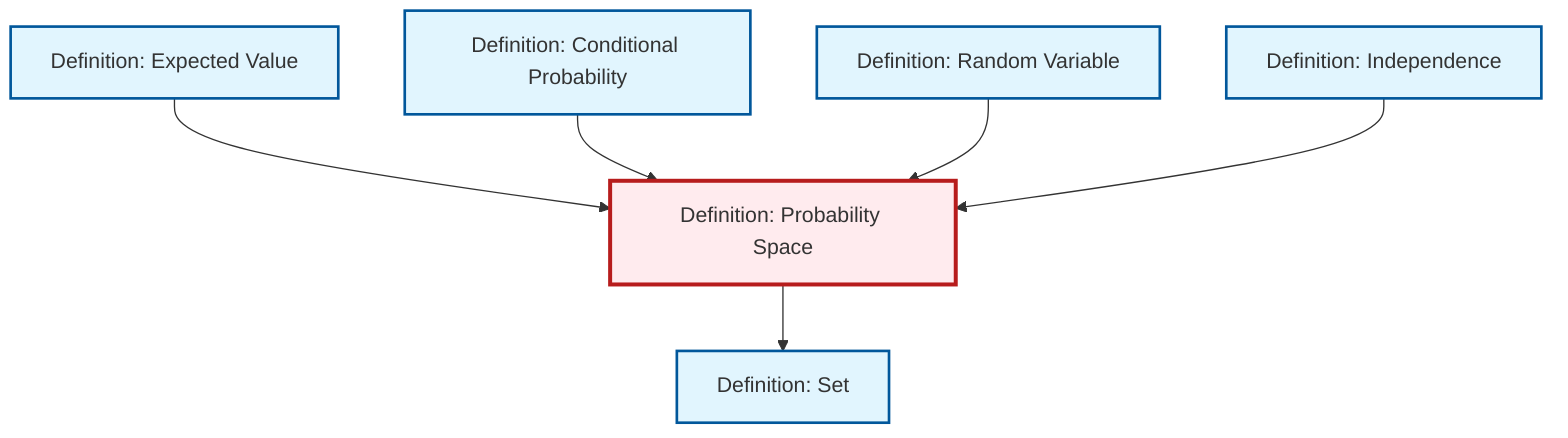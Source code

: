 graph TD
    classDef definition fill:#e1f5fe,stroke:#01579b,stroke-width:2px
    classDef theorem fill:#f3e5f5,stroke:#4a148c,stroke-width:2px
    classDef axiom fill:#fff3e0,stroke:#e65100,stroke-width:2px
    classDef example fill:#e8f5e9,stroke:#1b5e20,stroke-width:2px
    classDef current fill:#ffebee,stroke:#b71c1c,stroke-width:3px
    def-random-variable["Definition: Random Variable"]:::definition
    def-expectation["Definition: Expected Value"]:::definition
    def-probability-space["Definition: Probability Space"]:::definition
    def-set["Definition: Set"]:::definition
    def-independence["Definition: Independence"]:::definition
    def-conditional-probability["Definition: Conditional Probability"]:::definition
    def-expectation --> def-probability-space
    def-conditional-probability --> def-probability-space
    def-random-variable --> def-probability-space
    def-probability-space --> def-set
    def-independence --> def-probability-space
    class def-probability-space current